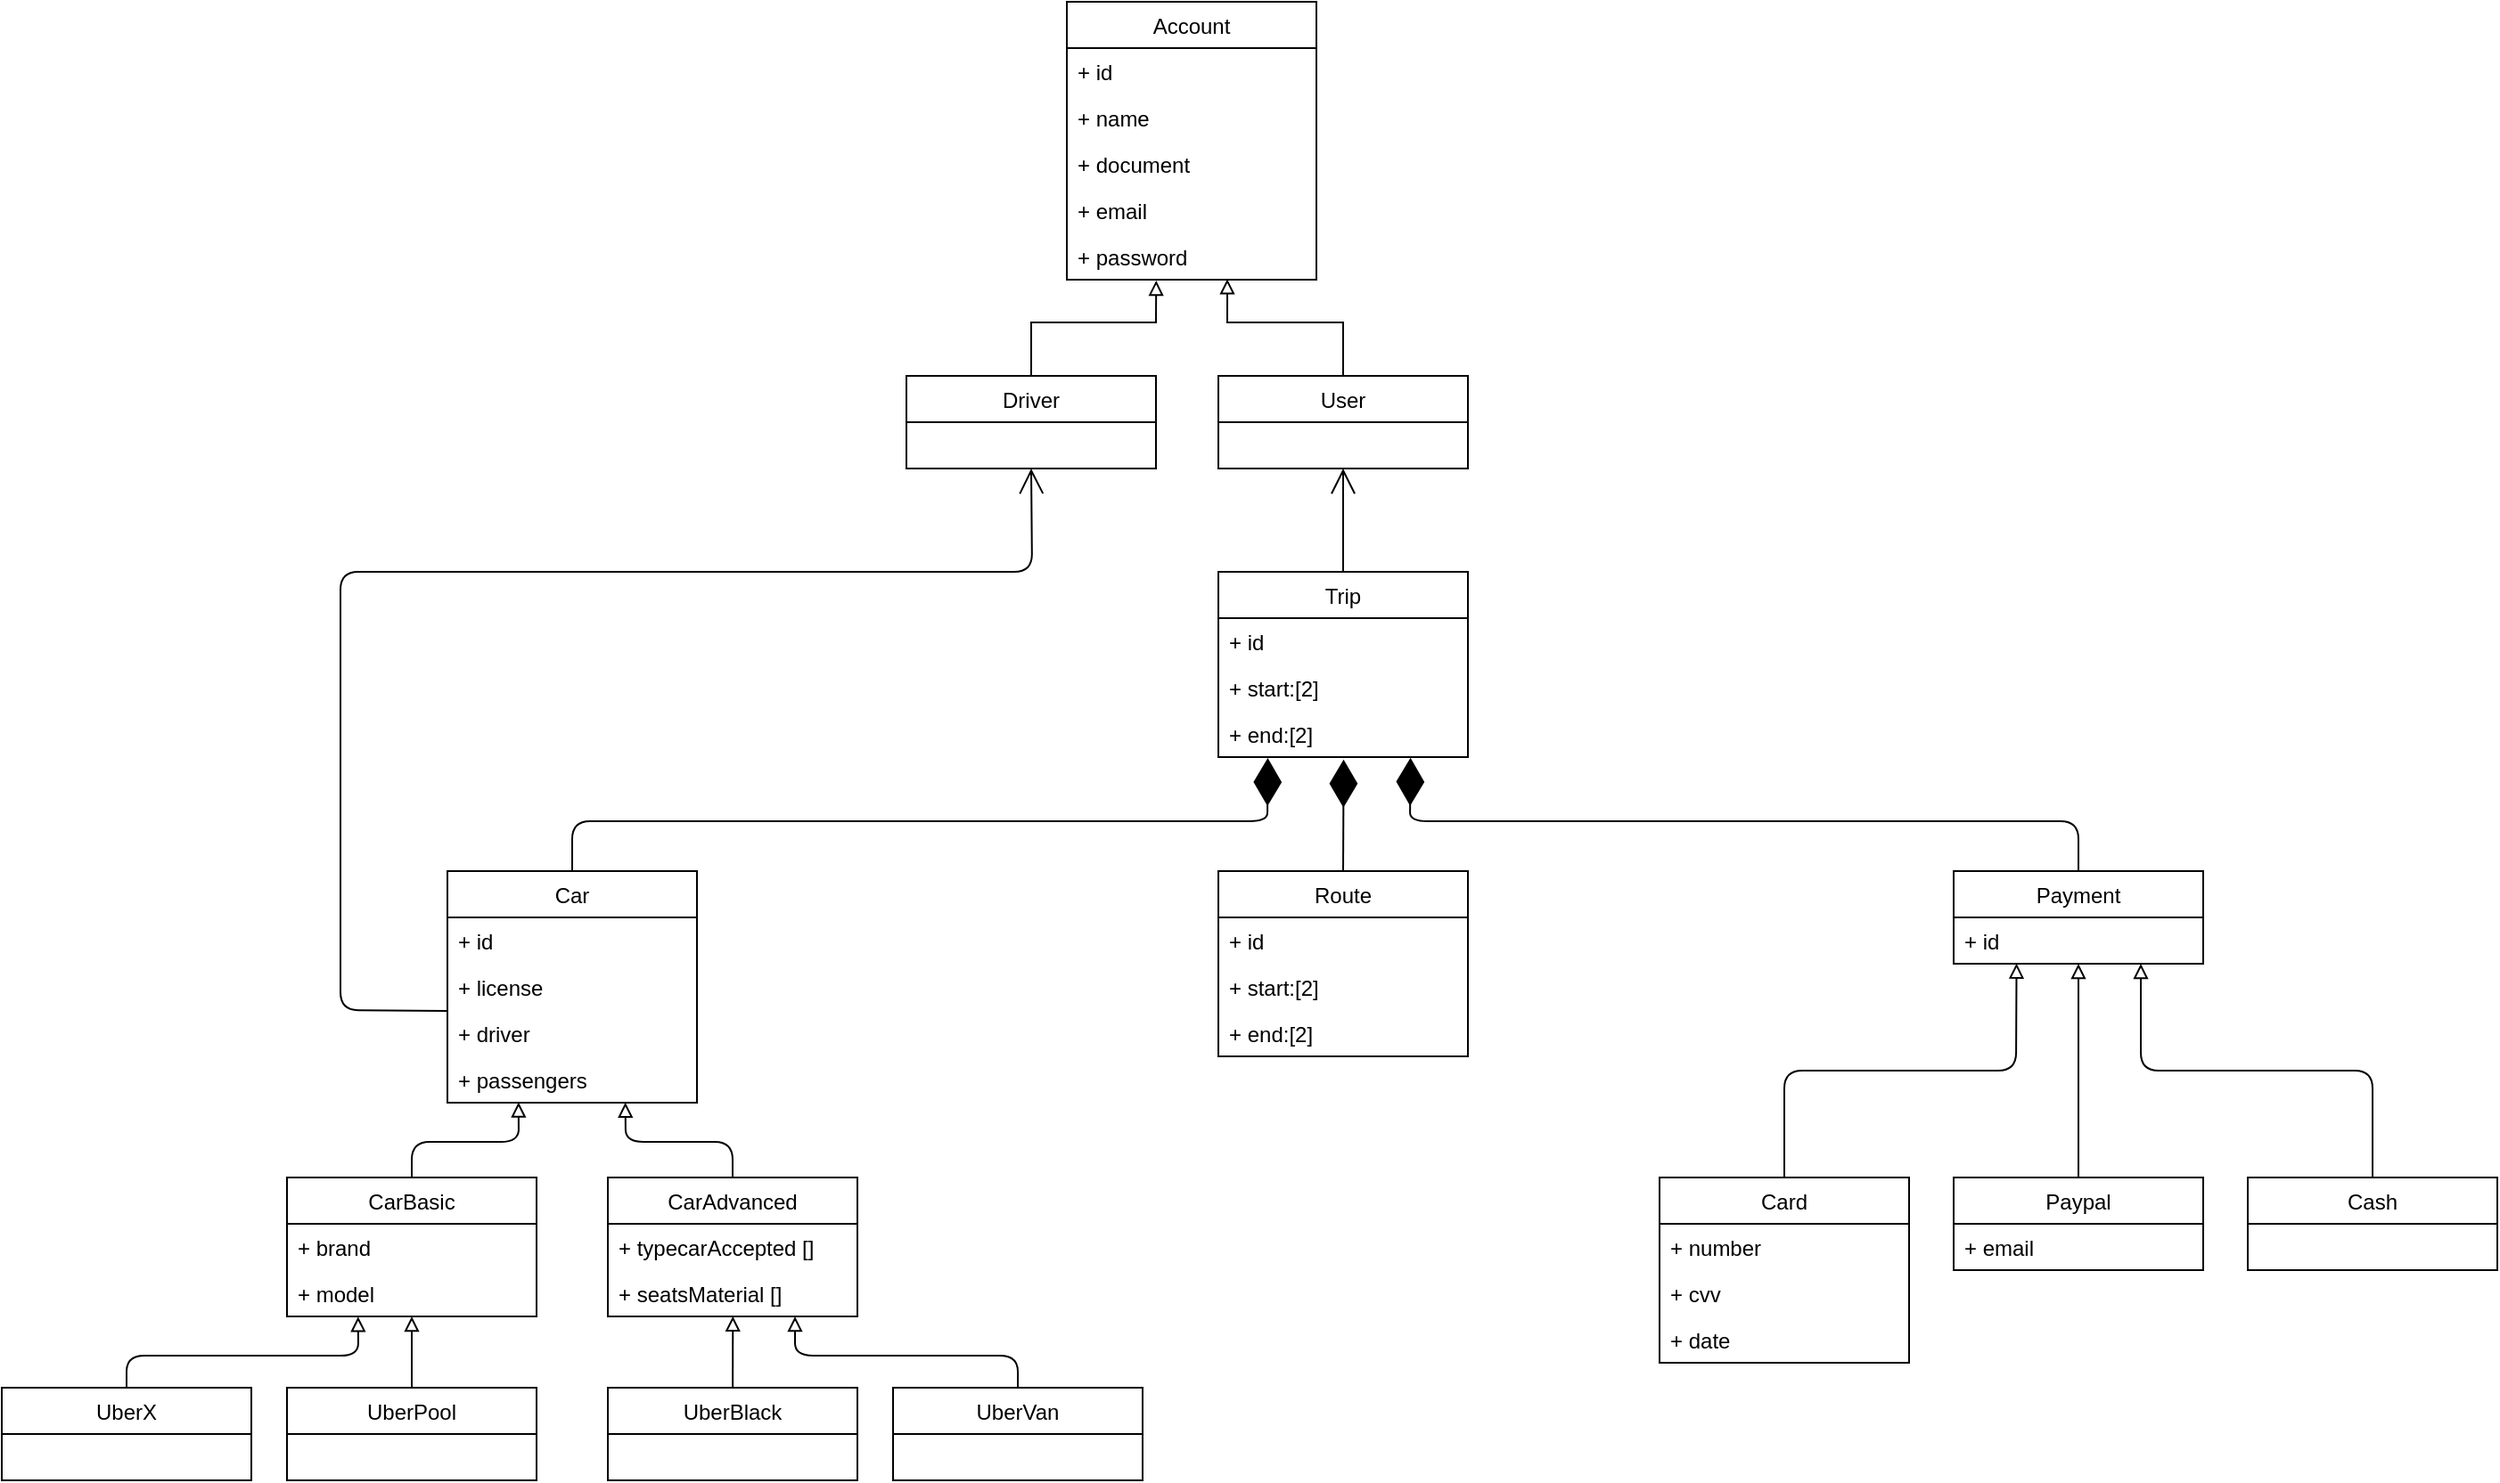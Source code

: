 <mxfile>
    <diagram id="i13RmLE0aGkoHT8H6r_d" name="Page-1">
        <mxGraphModel dx="2351" dy="2090" grid="1" gridSize="10" guides="1" tooltips="1" connect="1" arrows="1" fold="1" page="1" pageScale="1" pageWidth="850" pageHeight="1100" math="0" shadow="0">
            <root>
                <mxCell id="0"/>
                <mxCell id="1" parent="0"/>
                <mxCell id="139" style="edgeStyle=none;rounded=0;html=1;entryX=0.643;entryY=0.988;entryDx=0;entryDy=0;entryPerimeter=0;endArrow=block;endFill=0;" parent="1" source="3" target="108" edge="1">
                    <mxGeometry relative="1" as="geometry">
                        <Array as="points">
                            <mxPoint x="82.5" y="-680"/>
                            <mxPoint x="17.5" y="-680"/>
                        </Array>
                    </mxGeometry>
                </mxCell>
                <mxCell id="3" value="User" style="swimlane;fontStyle=0;childLayout=stackLayout;horizontal=1;startSize=26;fillColor=none;horizontalStack=0;resizeParent=1;resizeParentMax=0;resizeLast=0;collapsible=1;marginBottom=0;" parent="1" vertex="1">
                    <mxGeometry x="12.5" y="-650" width="140" height="52" as="geometry"/>
                </mxCell>
                <mxCell id="138" style="edgeStyle=none;html=1;exitX=0.5;exitY=0;exitDx=0;exitDy=0;entryX=0.358;entryY=1.018;entryDx=0;entryDy=0;rounded=0;endArrow=block;endFill=0;entryPerimeter=0;" parent="1" source="9" target="108" edge="1">
                    <mxGeometry relative="1" as="geometry">
                        <Array as="points">
                            <mxPoint x="-92.5" y="-680"/>
                            <mxPoint x="-22.5" y="-680"/>
                        </Array>
                    </mxGeometry>
                </mxCell>
                <mxCell id="9" value="Driver" style="swimlane;fontStyle=0;childLayout=stackLayout;horizontal=1;startSize=26;fillColor=none;horizontalStack=0;resizeParent=1;resizeParentMax=0;resizeLast=0;collapsible=1;marginBottom=0;" parent="1" vertex="1">
                    <mxGeometry x="-162.5" y="-650" width="140" height="52" as="geometry"/>
                </mxCell>
                <mxCell id="156" style="edgeStyle=none;html=1;entryX=0.285;entryY=1.004;entryDx=0;entryDy=0;entryPerimeter=0;endArrow=block;endFill=0;" edge="1" parent="1" source="15" target="123">
                    <mxGeometry relative="1" as="geometry">
                        <Array as="points">
                            <mxPoint x="-600" y="-100"/>
                            <mxPoint x="-470" y="-100"/>
                        </Array>
                    </mxGeometry>
                </mxCell>
                <mxCell id="15" value="UberX" style="swimlane;fontStyle=0;childLayout=stackLayout;horizontal=1;startSize=26;fillColor=none;horizontalStack=0;resizeParent=1;resizeParentMax=0;resizeLast=0;collapsible=1;marginBottom=0;" parent="1" vertex="1">
                    <mxGeometry x="-670" y="-82" width="140" height="52" as="geometry"/>
                </mxCell>
                <mxCell id="155" style="edgeStyle=none;html=1;entryX=0.5;entryY=1;entryDx=0;entryDy=0;endArrow=block;endFill=0;" edge="1" parent="1" source="62" target="121">
                    <mxGeometry relative="1" as="geometry"/>
                </mxCell>
                <mxCell id="62" value="UberPool" style="swimlane;fontStyle=0;childLayout=stackLayout;horizontal=1;startSize=26;fillColor=none;horizontalStack=0;resizeParent=1;resizeParentMax=0;resizeLast=0;collapsible=1;marginBottom=0;" parent="1" vertex="1">
                    <mxGeometry x="-510" y="-82" width="140" height="52" as="geometry">
                        <mxRectangle x="230" y="280" width="90" height="30" as="alternateBounds"/>
                    </mxGeometry>
                </mxCell>
                <mxCell id="153" style="edgeStyle=none;html=1;endArrow=block;endFill=0;entryX=0.501;entryY=0.996;entryDx=0;entryDy=0;entryPerimeter=0;" edge="1" parent="1" source="69" target="118">
                    <mxGeometry relative="1" as="geometry">
                        <mxPoint x="-260" y="-120" as="targetPoint"/>
                    </mxGeometry>
                </mxCell>
                <mxCell id="69" value="UberBlack" style="swimlane;fontStyle=0;childLayout=stackLayout;horizontal=1;startSize=26;fillColor=none;horizontalStack=0;resizeParent=1;resizeParentMax=0;resizeLast=0;collapsible=1;marginBottom=0;" parent="1" vertex="1">
                    <mxGeometry x="-330" y="-82" width="140" height="52" as="geometry"/>
                </mxCell>
                <mxCell id="154" style="edgeStyle=none;html=1;entryX=0.75;entryY=1;entryDx=0;entryDy=0;endArrow=block;endFill=0;" edge="1" parent="1" source="76" target="116">
                    <mxGeometry relative="1" as="geometry">
                        <Array as="points">
                            <mxPoint x="-100" y="-100"/>
                            <mxPoint x="-225" y="-100"/>
                        </Array>
                    </mxGeometry>
                </mxCell>
                <mxCell id="76" value="UberVan" style="swimlane;fontStyle=0;childLayout=stackLayout;horizontal=1;startSize=26;fillColor=none;horizontalStack=0;resizeParent=1;resizeParentMax=0;resizeLast=0;collapsible=1;marginBottom=0;" parent="1" vertex="1">
                    <mxGeometry x="-170" y="-82" width="140" height="52" as="geometry"/>
                </mxCell>
                <mxCell id="83" value="Route" style="swimlane;fontStyle=0;childLayout=stackLayout;horizontal=1;startSize=26;fillColor=none;horizontalStack=0;resizeParent=1;resizeParentMax=0;resizeLast=0;collapsible=1;marginBottom=0;" parent="1" vertex="1">
                    <mxGeometry x="12.5" y="-372" width="140" height="104" as="geometry"/>
                </mxCell>
                <mxCell id="84" value="+ id" style="text;strokeColor=none;fillColor=none;align=left;verticalAlign=top;spacingLeft=4;spacingRight=4;overflow=hidden;rotatable=0;points=[[0,0.5],[1,0.5]];portConstraint=eastwest;" parent="83" vertex="1">
                    <mxGeometry y="26" width="140" height="26" as="geometry"/>
                </mxCell>
                <mxCell id="85" value="+ start:[2]" style="text;strokeColor=none;fillColor=none;align=left;verticalAlign=top;spacingLeft=4;spacingRight=4;overflow=hidden;rotatable=0;points=[[0,0.5],[1,0.5]];portConstraint=eastwest;" parent="83" vertex="1">
                    <mxGeometry y="52" width="140" height="26" as="geometry"/>
                </mxCell>
                <mxCell id="86" value="+ end:[2]" style="text;strokeColor=none;fillColor=none;align=left;verticalAlign=top;spacingLeft=4;spacingRight=4;overflow=hidden;rotatable=0;points=[[0,0.5],[1,0.5]];portConstraint=eastwest;" parent="83" vertex="1">
                    <mxGeometry y="78" width="140" height="26" as="geometry"/>
                </mxCell>
                <mxCell id="161" style="edgeStyle=none;html=1;endArrow=block;endFill=0;entryX=0.252;entryY=0.993;entryDx=0;entryDy=0;entryPerimeter=0;exitX=0.5;exitY=0;exitDx=0;exitDy=0;" edge="1" parent="1" source="89" target="145">
                    <mxGeometry relative="1" as="geometry">
                        <mxPoint x="370" y="-290" as="targetPoint"/>
                        <Array as="points">
                            <mxPoint x="330" y="-260"/>
                            <mxPoint x="460" y="-260"/>
                        </Array>
                    </mxGeometry>
                </mxCell>
                <mxCell id="89" value="Card" style="swimlane;fontStyle=0;childLayout=stackLayout;horizontal=1;startSize=26;fillColor=none;horizontalStack=0;resizeParent=1;resizeParentMax=0;resizeLast=0;collapsible=1;marginBottom=0;" parent="1" vertex="1">
                    <mxGeometry x="260" y="-200" width="140" height="104" as="geometry"/>
                </mxCell>
                <mxCell id="91" value="+ number&#10;" style="text;strokeColor=none;fillColor=none;align=left;verticalAlign=top;spacingLeft=4;spacingRight=4;overflow=hidden;rotatable=0;points=[[0,0.5],[1,0.5]];portConstraint=eastwest;" parent="89" vertex="1">
                    <mxGeometry y="26" width="140" height="26" as="geometry"/>
                </mxCell>
                <mxCell id="92" value="+ cvv" style="text;strokeColor=none;fillColor=none;align=left;verticalAlign=top;spacingLeft=4;spacingRight=4;overflow=hidden;rotatable=0;points=[[0,0.5],[1,0.5]];portConstraint=eastwest;" parent="89" vertex="1">
                    <mxGeometry y="52" width="140" height="26" as="geometry"/>
                </mxCell>
                <mxCell id="93" value="+ date" style="text;strokeColor=none;fillColor=none;align=left;verticalAlign=top;spacingLeft=4;spacingRight=4;overflow=hidden;rotatable=0;points=[[0,0.5],[1,0.5]];portConstraint=eastwest;" parent="89" vertex="1">
                    <mxGeometry y="78" width="140" height="26" as="geometry"/>
                </mxCell>
                <mxCell id="162" style="edgeStyle=none;html=1;entryX=0.5;entryY=1;entryDx=0;entryDy=0;entryPerimeter=0;endArrow=block;endFill=0;" edge="1" parent="1" source="95" target="145">
                    <mxGeometry relative="1" as="geometry"/>
                </mxCell>
                <mxCell id="95" value="Paypal" style="swimlane;fontStyle=0;childLayout=stackLayout;horizontal=1;startSize=26;fillColor=none;horizontalStack=0;resizeParent=1;resizeParentMax=0;resizeLast=0;collapsible=1;marginBottom=0;" parent="1" vertex="1">
                    <mxGeometry x="425" y="-200" width="140" height="52" as="geometry"/>
                </mxCell>
                <mxCell id="97" value="+ email&#10;" style="text;strokeColor=none;fillColor=none;align=left;verticalAlign=top;spacingLeft=4;spacingRight=4;overflow=hidden;rotatable=0;points=[[0,0.5],[1,0.5]];portConstraint=eastwest;" parent="95" vertex="1">
                    <mxGeometry y="26" width="140" height="26" as="geometry"/>
                </mxCell>
                <mxCell id="163" style="edgeStyle=none;html=1;entryX=0.75;entryY=1;entryDx=0;entryDy=0;entryPerimeter=0;endArrow=block;endFill=0;" edge="1" parent="1" source="100" target="145">
                    <mxGeometry relative="1" as="geometry">
                        <Array as="points">
                            <mxPoint x="660" y="-260"/>
                            <mxPoint x="530" y="-260"/>
                        </Array>
                    </mxGeometry>
                </mxCell>
                <mxCell id="100" value="Cash" style="swimlane;fontStyle=0;childLayout=stackLayout;horizontal=1;startSize=26;fillColor=none;horizontalStack=0;resizeParent=1;resizeParentMax=0;resizeLast=0;collapsible=1;marginBottom=0;" parent="1" vertex="1">
                    <mxGeometry x="590" y="-200" width="140" height="52" as="geometry"/>
                </mxCell>
                <mxCell id="103" value="Account" style="swimlane;fontStyle=0;childLayout=stackLayout;horizontal=1;startSize=26;fillColor=none;horizontalStack=0;resizeParent=1;resizeParentMax=0;resizeLast=0;collapsible=1;marginBottom=0;" parent="1" vertex="1">
                    <mxGeometry x="-72.5" y="-860" width="140" height="156" as="geometry"/>
                </mxCell>
                <mxCell id="104" value="+ id" style="text;strokeColor=none;fillColor=none;align=left;verticalAlign=top;spacingLeft=4;spacingRight=4;overflow=hidden;rotatable=0;points=[[0,0.5],[1,0.5]];portConstraint=eastwest;" parent="103" vertex="1">
                    <mxGeometry y="26" width="140" height="26" as="geometry"/>
                </mxCell>
                <mxCell id="105" value="+ name&#10;" style="text;strokeColor=none;fillColor=none;align=left;verticalAlign=top;spacingLeft=4;spacingRight=4;overflow=hidden;rotatable=0;points=[[0,0.5],[1,0.5]];portConstraint=eastwest;" parent="103" vertex="1">
                    <mxGeometry y="52" width="140" height="26" as="geometry"/>
                </mxCell>
                <mxCell id="106" value="+ document" style="text;strokeColor=none;fillColor=none;align=left;verticalAlign=top;spacingLeft=4;spacingRight=4;overflow=hidden;rotatable=0;points=[[0,0.5],[1,0.5]];portConstraint=eastwest;" parent="103" vertex="1">
                    <mxGeometry y="78" width="140" height="26" as="geometry"/>
                </mxCell>
                <mxCell id="107" value="+ email" style="text;strokeColor=none;fillColor=none;align=left;verticalAlign=top;spacingLeft=4;spacingRight=4;overflow=hidden;rotatable=0;points=[[0,0.5],[1,0.5]];portConstraint=eastwest;" parent="103" vertex="1">
                    <mxGeometry y="104" width="140" height="26" as="geometry"/>
                </mxCell>
                <mxCell id="108" value="+ password" style="text;strokeColor=none;fillColor=none;align=left;verticalAlign=top;spacingLeft=4;spacingRight=4;overflow=hidden;rotatable=0;points=[[0,0.5],[1,0.5]];portConstraint=eastwest;" parent="103" vertex="1">
                    <mxGeometry y="130" width="140" height="26" as="geometry"/>
                </mxCell>
                <mxCell id="109" value="Car" style="swimlane;fontStyle=0;childLayout=stackLayout;horizontal=1;startSize=26;fillColor=none;horizontalStack=0;resizeParent=1;resizeParentMax=0;resizeLast=0;collapsible=1;marginBottom=0;" parent="1" vertex="1">
                    <mxGeometry x="-420" y="-372" width="140" height="130" as="geometry"/>
                </mxCell>
                <mxCell id="110" value="+ id" style="text;strokeColor=none;fillColor=none;align=left;verticalAlign=top;spacingLeft=4;spacingRight=4;overflow=hidden;rotatable=0;points=[[0,0.5],[1,0.5]];portConstraint=eastwest;" parent="109" vertex="1">
                    <mxGeometry y="26" width="140" height="26" as="geometry"/>
                </mxCell>
                <mxCell id="111" value="+ license" style="text;strokeColor=none;fillColor=none;align=left;verticalAlign=top;spacingLeft=4;spacingRight=4;overflow=hidden;rotatable=0;points=[[0,0.5],[1,0.5]];portConstraint=eastwest;" parent="109" vertex="1">
                    <mxGeometry y="52" width="140" height="26" as="geometry"/>
                </mxCell>
                <mxCell id="112" value="+ driver&#10;" style="text;strokeColor=none;fillColor=none;align=left;verticalAlign=top;spacingLeft=4;spacingRight=4;overflow=hidden;rotatable=0;points=[[0,0.5],[1,0.5]];portConstraint=eastwest;" parent="109" vertex="1">
                    <mxGeometry y="78" width="140" height="26" as="geometry"/>
                </mxCell>
                <mxCell id="113" value="+ passengers" style="text;strokeColor=none;fillColor=none;align=left;verticalAlign=top;spacingLeft=4;spacingRight=4;overflow=hidden;rotatable=0;points=[[0,0.5],[1,0.5]];portConstraint=eastwest;" parent="109" vertex="1">
                    <mxGeometry y="104" width="140" height="26" as="geometry"/>
                </mxCell>
                <mxCell id="158" style="edgeStyle=none;html=1;endArrow=block;endFill=0;entryX=0.713;entryY=0.996;entryDx=0;entryDy=0;entryPerimeter=0;" edge="1" parent="1" source="116" target="113">
                    <mxGeometry relative="1" as="geometry">
                        <mxPoint x="-320" y="-240" as="targetPoint"/>
                        <Array as="points">
                            <mxPoint x="-260" y="-220"/>
                            <mxPoint x="-320" y="-220"/>
                        </Array>
                    </mxGeometry>
                </mxCell>
                <mxCell id="116" value="CarAdvanced" style="swimlane;fontStyle=0;childLayout=stackLayout;horizontal=1;startSize=26;fillColor=none;horizontalStack=0;resizeParent=1;resizeParentMax=0;resizeLast=0;collapsible=1;marginBottom=0;" parent="1" vertex="1">
                    <mxGeometry x="-330" y="-200" width="140" height="78" as="geometry"/>
                </mxCell>
                <mxCell id="117" value="+ typecarAccepted []" style="text;strokeColor=none;fillColor=none;align=left;verticalAlign=top;spacingLeft=4;spacingRight=4;overflow=hidden;rotatable=0;points=[[0,0.5],[1,0.5]];portConstraint=eastwest;" parent="116" vertex="1">
                    <mxGeometry y="26" width="140" height="26" as="geometry"/>
                </mxCell>
                <mxCell id="118" value="+ seatsMaterial []" style="text;strokeColor=none;fillColor=none;align=left;verticalAlign=top;spacingLeft=4;spacingRight=4;overflow=hidden;rotatable=0;points=[[0,0.5],[1,0.5]];portConstraint=eastwest;" parent="116" vertex="1">
                    <mxGeometry y="52" width="140" height="26" as="geometry"/>
                </mxCell>
                <mxCell id="157" style="edgeStyle=none;html=1;endArrow=block;endFill=0;entryX=0.285;entryY=0.991;entryDx=0;entryDy=0;entryPerimeter=0;" edge="1" parent="1" source="121" target="113">
                    <mxGeometry relative="1" as="geometry">
                        <mxPoint x="-380" y="-240" as="targetPoint"/>
                        <Array as="points">
                            <mxPoint x="-440" y="-220"/>
                            <mxPoint x="-380" y="-220"/>
                        </Array>
                    </mxGeometry>
                </mxCell>
                <mxCell id="121" value="CarBasic" style="swimlane;fontStyle=0;childLayout=stackLayout;horizontal=1;startSize=26;fillColor=none;horizontalStack=0;resizeParent=1;resizeParentMax=0;resizeLast=0;collapsible=1;marginBottom=0;" parent="1" vertex="1">
                    <mxGeometry x="-510" y="-200" width="140" height="78" as="geometry"/>
                </mxCell>
                <mxCell id="122" value="+ brand" style="text;strokeColor=none;fillColor=none;align=left;verticalAlign=top;spacingLeft=4;spacingRight=4;overflow=hidden;rotatable=0;points=[[0,0.5],[1,0.5]];portConstraint=eastwest;" parent="121" vertex="1">
                    <mxGeometry y="26" width="140" height="26" as="geometry"/>
                </mxCell>
                <mxCell id="123" value="+ model" style="text;strokeColor=none;fillColor=none;align=left;verticalAlign=top;spacingLeft=4;spacingRight=4;overflow=hidden;rotatable=0;points=[[0,0.5],[1,0.5]];portConstraint=eastwest;" parent="121" vertex="1">
                    <mxGeometry y="52" width="140" height="26" as="geometry"/>
                </mxCell>
                <mxCell id="140" value="Trip" style="swimlane;fontStyle=0;childLayout=stackLayout;horizontal=1;startSize=26;fillColor=none;horizontalStack=0;resizeParent=1;resizeParentMax=0;resizeLast=0;collapsible=1;marginBottom=0;" vertex="1" parent="1">
                    <mxGeometry x="12.5" y="-540" width="140" height="104" as="geometry"/>
                </mxCell>
                <mxCell id="141" value="+ id" style="text;strokeColor=none;fillColor=none;align=left;verticalAlign=top;spacingLeft=4;spacingRight=4;overflow=hidden;rotatable=0;points=[[0,0.5],[1,0.5]];portConstraint=eastwest;" vertex="1" parent="140">
                    <mxGeometry y="26" width="140" height="26" as="geometry"/>
                </mxCell>
                <mxCell id="142" value="+ start:[2]" style="text;strokeColor=none;fillColor=none;align=left;verticalAlign=top;spacingLeft=4;spacingRight=4;overflow=hidden;rotatable=0;points=[[0,0.5],[1,0.5]];portConstraint=eastwest;" vertex="1" parent="140">
                    <mxGeometry y="52" width="140" height="26" as="geometry"/>
                </mxCell>
                <mxCell id="143" value="+ end:[2]" style="text;strokeColor=none;fillColor=none;align=left;verticalAlign=top;spacingLeft=4;spacingRight=4;overflow=hidden;rotatable=0;points=[[0,0.5],[1,0.5]];portConstraint=eastwest;" vertex="1" parent="140">
                    <mxGeometry y="78" width="140" height="26" as="geometry"/>
                </mxCell>
                <mxCell id="144" value="Payment" style="swimlane;fontStyle=0;childLayout=stackLayout;horizontal=1;startSize=26;fillColor=none;horizontalStack=0;resizeParent=1;resizeParentMax=0;resizeLast=0;collapsible=1;marginBottom=0;" vertex="1" parent="1">
                    <mxGeometry x="425" y="-372" width="140" height="52" as="geometry"/>
                </mxCell>
                <mxCell id="145" value="+ id" style="text;strokeColor=none;fillColor=none;align=left;verticalAlign=top;spacingLeft=4;spacingRight=4;overflow=hidden;rotatable=0;points=[[0,0.5],[1,0.5]];portConstraint=eastwest;" vertex="1" parent="144">
                    <mxGeometry y="26" width="140" height="26" as="geometry"/>
                </mxCell>
                <mxCell id="150" value="" style="endArrow=diamondThin;endFill=1;endSize=24;html=1;exitX=0.5;exitY=0;exitDx=0;exitDy=0;entryX=0.77;entryY=1.015;entryDx=0;entryDy=0;entryPerimeter=0;" edge="1" parent="1" source="144" target="143">
                    <mxGeometry width="160" relative="1" as="geometry">
                        <mxPoint x="-50" y="-370" as="sourcePoint"/>
                        <mxPoint x="120" y="-430" as="targetPoint"/>
                        <Array as="points">
                            <mxPoint x="495" y="-400"/>
                            <mxPoint x="120" y="-400"/>
                        </Array>
                    </mxGeometry>
                </mxCell>
                <mxCell id="151" value="" style="endArrow=diamondThin;endFill=1;endSize=24;html=1;exitX=0.5;exitY=0;exitDx=0;exitDy=0;entryX=0.502;entryY=1.053;entryDx=0;entryDy=0;entryPerimeter=0;" edge="1" parent="1" source="83" target="143">
                    <mxGeometry width="160" relative="1" as="geometry">
                        <mxPoint x="200" y="-310" as="sourcePoint"/>
                        <mxPoint x="360" y="-310" as="targetPoint"/>
                    </mxGeometry>
                </mxCell>
                <mxCell id="152" value="" style="endArrow=diamondThin;endFill=1;endSize=24;html=1;exitX=0.5;exitY=0;exitDx=0;exitDy=0;entryX=0.198;entryY=1.021;entryDx=0;entryDy=0;entryPerimeter=0;" edge="1" parent="1" source="109" target="143">
                    <mxGeometry width="160" relative="1" as="geometry">
                        <mxPoint x="-280" y="-430" as="sourcePoint"/>
                        <mxPoint x="40" y="-430" as="targetPoint"/>
                        <Array as="points">
                            <mxPoint x="-350" y="-400"/>
                            <mxPoint x="40" y="-400"/>
                        </Array>
                    </mxGeometry>
                </mxCell>
                <mxCell id="159" value="" style="endArrow=open;endFill=1;endSize=12;html=1;exitX=0.5;exitY=0;exitDx=0;exitDy=0;entryX=0.5;entryY=1;entryDx=0;entryDy=0;" edge="1" parent="1" source="140" target="3">
                    <mxGeometry width="160" relative="1" as="geometry">
                        <mxPoint x="170" y="-570" as="sourcePoint"/>
                        <mxPoint x="330" y="-570" as="targetPoint"/>
                    </mxGeometry>
                </mxCell>
                <mxCell id="160" value="" style="endArrow=open;endFill=1;endSize=12;html=1;exitX=-0.001;exitY=1.017;exitDx=0;exitDy=0;exitPerimeter=0;entryX=0.5;entryY=1;entryDx=0;entryDy=0;" edge="1" parent="1" source="111" target="9">
                    <mxGeometry width="160" relative="1" as="geometry">
                        <mxPoint x="-500" y="-350" as="sourcePoint"/>
                        <mxPoint x="-510" y="-580" as="targetPoint"/>
                        <Array as="points">
                            <mxPoint x="-480" y="-294"/>
                            <mxPoint x="-480" y="-540"/>
                            <mxPoint x="-92" y="-540"/>
                        </Array>
                    </mxGeometry>
                </mxCell>
            </root>
        </mxGraphModel>
    </diagram>
</mxfile>